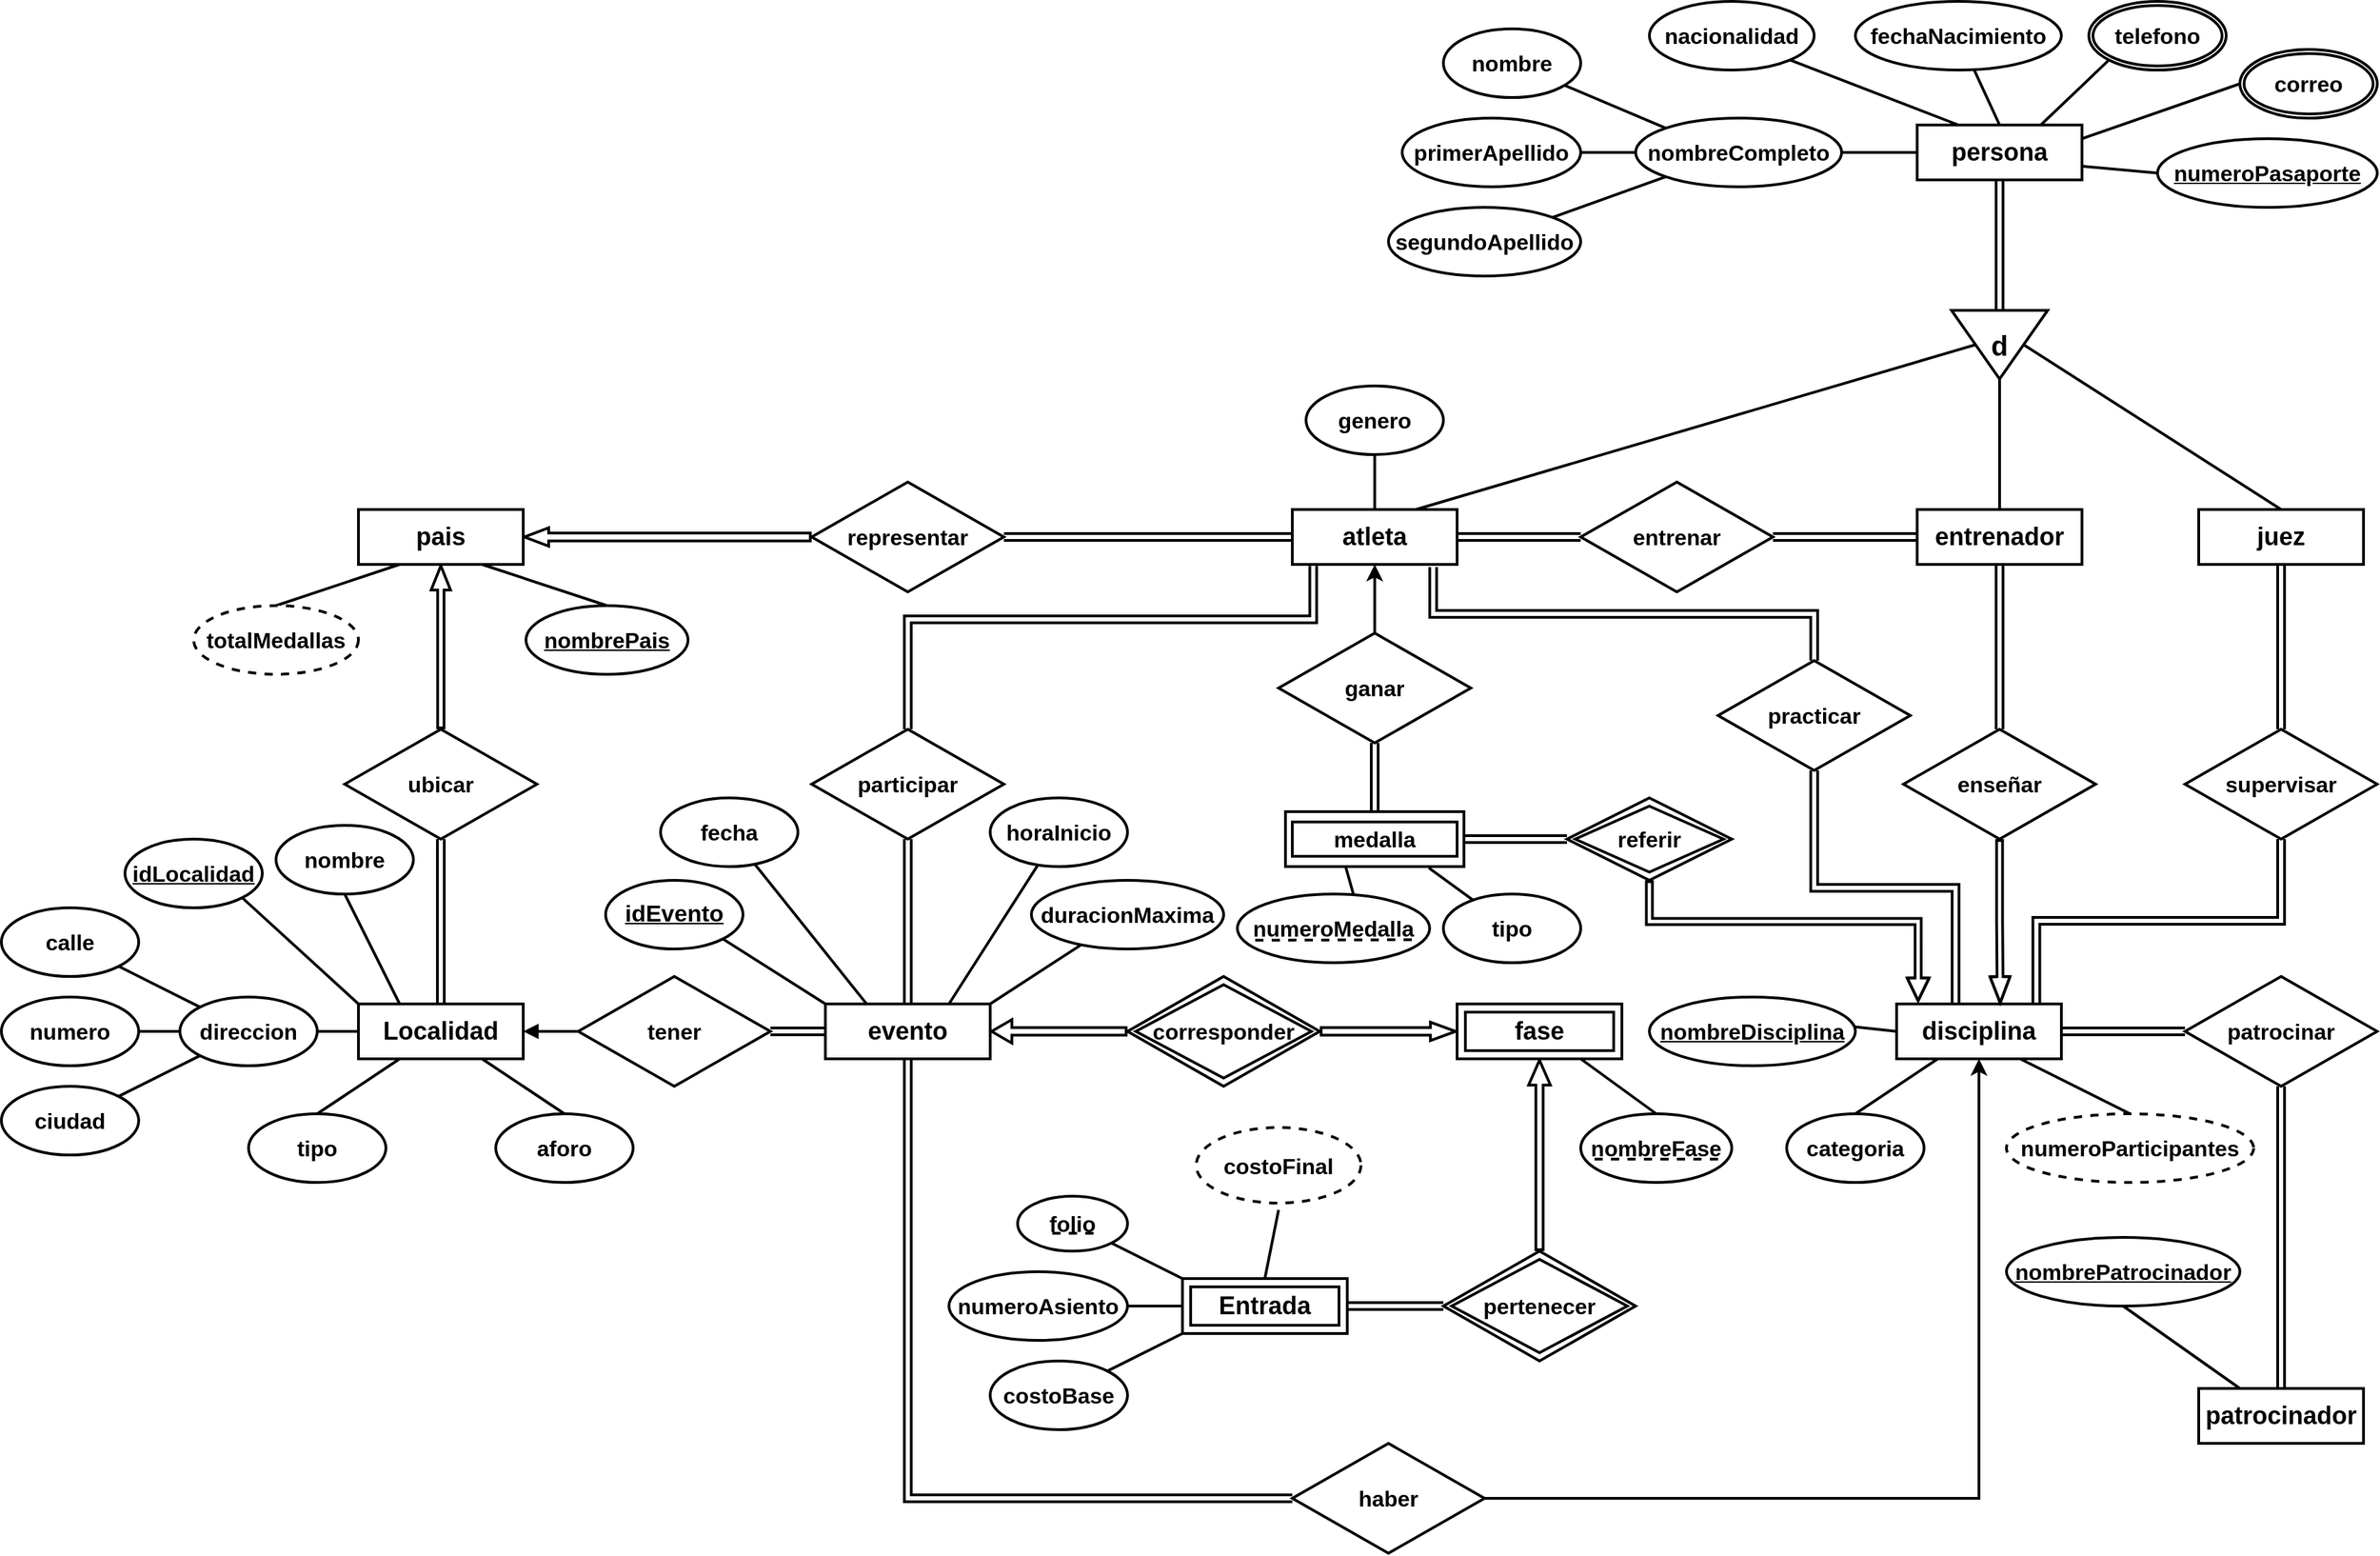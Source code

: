 <mxfile version="24.9.2">
  <diagram name="Page-1" id="LiezAGvVRgzi3G7GpPHH">
    <mxGraphModel grid="1" page="1" gridSize="10" guides="1" tooltips="1" connect="1" arrows="1" fold="1" pageScale="1" pageWidth="1920" pageHeight="1200" math="0" shadow="0">
      <root>
        <mxCell id="0" />
        <mxCell id="1" parent="0" />
        <mxCell id="Hb0H6WGofjAmPDc08txa-2" value="&lt;b&gt;patrocinador&lt;/b&gt;" style="whiteSpace=wrap;html=1;align=center;strokeWidth=2;fontSize=18;" vertex="1" parent="1">
          <mxGeometry x="1700" y="1040" width="120" height="40" as="geometry" />
        </mxCell>
        <mxCell id="XLZ75mZV-OmRJKidQhlg-319" style="edgeStyle=none;shape=connector;rounded=0;orthogonalLoop=1;jettySize=auto;html=1;exitX=0.75;exitY=1;exitDx=0;exitDy=0;entryX=0.5;entryY=0;entryDx=0;entryDy=0;strokeColor=default;strokeWidth=2;align=center;verticalAlign=middle;fontFamily=Helvetica;fontSize=11;fontColor=default;labelBackgroundColor=default;endArrow=none;endFill=0;" edge="1" parent="1" source="Hb0H6WGofjAmPDc08txa-3" target="Hb0H6WGofjAmPDc08txa-35">
          <mxGeometry relative="1" as="geometry" />
        </mxCell>
        <mxCell id="XLZ75mZV-OmRJKidQhlg-320" style="edgeStyle=none;shape=connector;rounded=0;orthogonalLoop=1;jettySize=auto;html=1;exitX=0.25;exitY=1;exitDx=0;exitDy=0;entryX=0.5;entryY=0;entryDx=0;entryDy=0;strokeColor=default;strokeWidth=2;align=center;verticalAlign=middle;fontFamily=Helvetica;fontSize=11;fontColor=default;labelBackgroundColor=default;endArrow=none;endFill=0;" edge="1" parent="1" source="Hb0H6WGofjAmPDc08txa-3" target="Hb0H6WGofjAmPDc08txa-34">
          <mxGeometry relative="1" as="geometry" />
        </mxCell>
        <mxCell id="XLZ75mZV-OmRJKidQhlg-321" style="edgeStyle=none;shape=connector;rounded=0;orthogonalLoop=1;jettySize=auto;html=1;exitX=0;exitY=0.5;exitDx=0;exitDy=0;entryX=1;entryY=0.5;entryDx=0;entryDy=0;strokeColor=default;strokeWidth=2;align=center;verticalAlign=middle;fontFamily=Helvetica;fontSize=11;fontColor=default;labelBackgroundColor=default;endArrow=none;endFill=0;" edge="1" parent="1" source="Hb0H6WGofjAmPDc08txa-3" target="Hb0H6WGofjAmPDc08txa-28">
          <mxGeometry relative="1" as="geometry" />
        </mxCell>
        <mxCell id="XLZ75mZV-OmRJKidQhlg-326" style="edgeStyle=none;shape=connector;rounded=0;orthogonalLoop=1;jettySize=auto;html=1;exitX=0.25;exitY=0;exitDx=0;exitDy=0;entryX=0.5;entryY=1;entryDx=0;entryDy=0;strokeColor=default;strokeWidth=2;align=center;verticalAlign=middle;fontFamily=Helvetica;fontSize=11;fontColor=default;labelBackgroundColor=default;endArrow=none;endFill=0;" edge="1" parent="1" source="Hb0H6WGofjAmPDc08txa-3" target="Hb0H6WGofjAmPDc08txa-26">
          <mxGeometry relative="1" as="geometry" />
        </mxCell>
        <mxCell id="Hb0H6WGofjAmPDc08txa-3" value="&lt;b&gt;Localidad&lt;/b&gt;" style="whiteSpace=wrap;html=1;align=center;strokeWidth=2;fontSize=18;" vertex="1" parent="1">
          <mxGeometry x="360" y="760" width="120" height="40" as="geometry" />
        </mxCell>
        <mxCell id="bsaB0ONzZgbv7g-aSTrf-31" style="edgeStyle=orthogonalEdgeStyle;shape=link;rounded=0;orthogonalLoop=1;jettySize=auto;html=1;exitX=0.5;exitY=1;exitDx=0;exitDy=0;entryX=0;entryY=0.5;entryDx=0;entryDy=0;strokeColor=default;strokeWidth=2;align=center;verticalAlign=middle;fontFamily=Helvetica;fontSize=11;fontColor=default;labelBackgroundColor=default;endArrow=none;endFill=0;" edge="1" parent="1" source="Hb0H6WGofjAmPDc08txa-6">
          <mxGeometry relative="1" as="geometry" />
        </mxCell>
        <mxCell id="glS4jCtYs4PfP6nNbwmN-5" style="edgeStyle=none;shape=flexArrow;rounded=0;orthogonalLoop=1;jettySize=auto;html=1;entryX=0;entryY=0.5;entryDx=0;entryDy=0;strokeColor=default;strokeWidth=2;align=center;verticalAlign=middle;fontFamily=Helvetica;fontSize=11;fontColor=default;labelBackgroundColor=default;startArrow=block;startFill=1;startSize=4.262;endArrow=none;endFill=0;width=4.615;startWidth=9.527;" edge="1" parent="1" source="Hb0H6WGofjAmPDc08txa-6">
          <mxGeometry relative="1" as="geometry">
            <mxPoint x="920" y="780" as="targetPoint" />
          </mxGeometry>
        </mxCell>
        <mxCell id="Hb0H6WGofjAmPDc08txa-6" value="&lt;b&gt;evento&lt;/b&gt;" style="whiteSpace=wrap;html=1;align=center;strokeWidth=2;fontSize=18;gradientColor=none;strokeColor=default;verticalAlign=middle;fontFamily=Helvetica;fontColor=default;fontStyle=1;fillColor=default;" vertex="1" parent="1">
          <mxGeometry x="700" y="760" width="120" height="40" as="geometry" />
        </mxCell>
        <mxCell id="bsaB0ONzZgbv7g-aSTrf-29" style="edgeStyle=none;shape=connector;rounded=0;orthogonalLoop=1;jettySize=auto;html=1;exitX=0;exitY=1;exitDx=0;exitDy=0;entryX=1;entryY=0;entryDx=0;entryDy=0;strokeColor=default;strokeWidth=2;align=center;verticalAlign=middle;fontFamily=Helvetica;fontSize=11;fontColor=default;labelBackgroundColor=default;endArrow=none;endFill=0;" edge="1" parent="1" source="Hb0H6WGofjAmPDc08txa-7" target="Hb0H6WGofjAmPDc08txa-50">
          <mxGeometry relative="1" as="geometry" />
        </mxCell>
        <mxCell id="bsaB0ONzZgbv7g-aSTrf-30" style="edgeStyle=none;shape=connector;rounded=0;orthogonalLoop=1;jettySize=auto;html=1;exitX=0;exitY=0;exitDx=0;exitDy=0;entryX=1;entryY=1;entryDx=0;entryDy=0;strokeColor=default;strokeWidth=2;align=center;verticalAlign=middle;fontFamily=Helvetica;fontSize=11;fontColor=default;labelBackgroundColor=default;endArrow=none;endFill=0;" edge="1" parent="1" source="Hb0H6WGofjAmPDc08txa-7" target="Hb0H6WGofjAmPDc08txa-49">
          <mxGeometry relative="1" as="geometry" />
        </mxCell>
        <mxCell id="Hb0H6WGofjAmPDc08txa-7" value="Entrada" style="shape=ext;margin=3;double=1;whiteSpace=wrap;html=1;align=center;fontSize=18;fontStyle=1;strokeWidth=2;" vertex="1" parent="1">
          <mxGeometry x="960" y="960" width="120" height="40" as="geometry" />
        </mxCell>
        <mxCell id="Hb0H6WGofjAmPDc08txa-26" value="&lt;div&gt;nombre&lt;/div&gt;" style="ellipse;whiteSpace=wrap;html=1;align=center;fontSize=16;fontStyle=1;strokeWidth=2;" vertex="1" parent="1">
          <mxGeometry x="300" y="630" width="100" height="50" as="geometry" />
        </mxCell>
        <mxCell id="XLZ75mZV-OmRJKidQhlg-324" style="edgeStyle=none;shape=connector;rounded=0;orthogonalLoop=1;jettySize=auto;html=1;exitX=0;exitY=1;exitDx=0;exitDy=0;entryX=1;entryY=0;entryDx=0;entryDy=0;strokeColor=default;strokeWidth=2;align=center;verticalAlign=middle;fontFamily=Helvetica;fontSize=11;fontColor=default;labelBackgroundColor=default;endArrow=none;endFill=0;" edge="1" parent="1" source="Hb0H6WGofjAmPDc08txa-28" target="Hb0H6WGofjAmPDc08txa-29">
          <mxGeometry relative="1" as="geometry" />
        </mxCell>
        <mxCell id="XLZ75mZV-OmRJKidQhlg-325" style="edgeStyle=none;shape=connector;rounded=0;orthogonalLoop=1;jettySize=auto;html=1;exitX=0;exitY=0;exitDx=0;exitDy=0;strokeColor=default;strokeWidth=2;align=center;verticalAlign=middle;fontFamily=Helvetica;fontSize=11;fontColor=default;labelBackgroundColor=default;endArrow=none;endFill=0;" edge="1" parent="1" source="Hb0H6WGofjAmPDc08txa-28" target="Hb0H6WGofjAmPDc08txa-31">
          <mxGeometry relative="1" as="geometry" />
        </mxCell>
        <mxCell id="Hb0H6WGofjAmPDc08txa-28" value="direccion" style="ellipse;whiteSpace=wrap;html=1;align=center;fontStyle=1;strokeWidth=2;fontSize=16;" vertex="1" parent="1">
          <mxGeometry x="230" y="755" width="100" height="50" as="geometry" />
        </mxCell>
        <mxCell id="Hb0H6WGofjAmPDc08txa-29" value="ciudad" style="ellipse;whiteSpace=wrap;html=1;align=center;fontSize=16;fontStyle=1;strokeWidth=2;" vertex="1" parent="1">
          <mxGeometry x="100" y="820" width="100" height="50" as="geometry" />
        </mxCell>
        <mxCell id="XLZ75mZV-OmRJKidQhlg-322" style="edgeStyle=none;shape=connector;rounded=0;orthogonalLoop=1;jettySize=auto;html=1;strokeColor=default;strokeWidth=2;align=center;verticalAlign=middle;fontFamily=Helvetica;fontSize=11;fontColor=default;labelBackgroundColor=default;endArrow=none;endFill=0;" edge="1" parent="1" source="Hb0H6WGofjAmPDc08txa-30" target="Hb0H6WGofjAmPDc08txa-28">
          <mxGeometry relative="1" as="geometry" />
        </mxCell>
        <mxCell id="Hb0H6WGofjAmPDc08txa-30" value="numero" style="ellipse;whiteSpace=wrap;html=1;align=center;fontSize=16;fontStyle=1;strokeWidth=2;" vertex="1" parent="1">
          <mxGeometry x="100" y="755" width="100" height="50" as="geometry" />
        </mxCell>
        <mxCell id="Hb0H6WGofjAmPDc08txa-31" value="calle" style="ellipse;whiteSpace=wrap;html=1;align=center;fontSize=16;fontStyle=1;strokeWidth=2;" vertex="1" parent="1">
          <mxGeometry x="100" y="690" width="100" height="50" as="geometry" />
        </mxCell>
        <mxCell id="Hb0H6WGofjAmPDc08txa-33" value="nombrePatrocinador" style="ellipse;whiteSpace=wrap;html=1;align=center;fontStyle=5;strokeWidth=2;fontSize=16;" vertex="1" parent="1">
          <mxGeometry x="1560" y="930" width="170" height="50" as="geometry" />
        </mxCell>
        <mxCell id="Hb0H6WGofjAmPDc08txa-34" value="tipo" style="ellipse;whiteSpace=wrap;html=1;align=center;fontSize=16;fontStyle=1;strokeWidth=2;" vertex="1" parent="1">
          <mxGeometry x="280" y="840" width="100" height="50" as="geometry" />
        </mxCell>
        <mxCell id="Hb0H6WGofjAmPDc08txa-35" value="aforo" style="ellipse;whiteSpace=wrap;html=1;align=center;fontSize=16;fontStyle=1;strokeWidth=2;" vertex="1" parent="1">
          <mxGeometry x="460" y="840" width="100" height="50" as="geometry" />
        </mxCell>
        <mxCell id="Hb0H6WGofjAmPDc08txa-36" value="&lt;div&gt;nombreFase&lt;/div&gt;" style="ellipse;whiteSpace=wrap;html=1;align=center;fontSize=16;fontStyle=1;strokeWidth=2;" vertex="1" parent="1">
          <mxGeometry x="1250" y="840" width="110" height="50" as="geometry" />
        </mxCell>
        <mxCell id="XLZ75mZV-OmRJKidQhlg-231" style="edgeStyle=none;shape=connector;rounded=0;orthogonalLoop=1;jettySize=auto;html=1;exitX=1;exitY=1;exitDx=0;exitDy=0;entryX=0;entryY=0;entryDx=0;entryDy=0;strokeColor=default;strokeWidth=2;align=center;verticalAlign=middle;fontFamily=Helvetica;fontSize=11;fontColor=default;labelBackgroundColor=default;endArrow=none;endFill=0;" edge="1" parent="1" source="Hb0H6WGofjAmPDc08txa-45" target="Hb0H6WGofjAmPDc08txa-6">
          <mxGeometry relative="1" as="geometry" />
        </mxCell>
        <mxCell id="Hb0H6WGofjAmPDc08txa-45" value="idEvento" style="ellipse;whiteSpace=wrap;html=1;align=center;fontStyle=5;strokeWidth=2;fontSize=17;" vertex="1" parent="1">
          <mxGeometry x="540" y="670.0" width="100" height="50" as="geometry" />
        </mxCell>
        <mxCell id="XLZ75mZV-OmRJKidQhlg-232" style="edgeStyle=none;shape=connector;rounded=0;orthogonalLoop=1;jettySize=auto;html=1;entryX=0.25;entryY=0;entryDx=0;entryDy=0;strokeColor=default;strokeWidth=2;align=center;verticalAlign=middle;fontFamily=Helvetica;fontSize=11;fontColor=default;labelBackgroundColor=default;endArrow=none;endFill=0;" edge="1" parent="1" source="Hb0H6WGofjAmPDc08txa-46" target="Hb0H6WGofjAmPDc08txa-6">
          <mxGeometry relative="1" as="geometry" />
        </mxCell>
        <mxCell id="Hb0H6WGofjAmPDc08txa-46" value="fecha" style="ellipse;whiteSpace=wrap;html=1;align=center;fontSize=16;fontStyle=1;strokeWidth=2;" vertex="1" parent="1">
          <mxGeometry x="580" y="610" width="100" height="50" as="geometry" />
        </mxCell>
        <mxCell id="XLZ75mZV-OmRJKidQhlg-259" style="edgeStyle=none;shape=connector;rounded=0;orthogonalLoop=1;jettySize=auto;html=1;entryX=0.75;entryY=0;entryDx=0;entryDy=0;strokeColor=default;strokeWidth=2;align=center;verticalAlign=middle;fontFamily=Helvetica;fontSize=11;fontColor=default;labelBackgroundColor=default;endArrow=none;endFill=0;" edge="1" parent="1" source="Hb0H6WGofjAmPDc08txa-47" target="Hb0H6WGofjAmPDc08txa-6">
          <mxGeometry relative="1" as="geometry" />
        </mxCell>
        <mxCell id="Hb0H6WGofjAmPDc08txa-47" value="&lt;div&gt;hora&lt;span style=&quot;background-color: initial;&quot;&gt;Inicio&lt;/span&gt;&lt;/div&gt;" style="ellipse;whiteSpace=wrap;html=1;align=center;fontSize=16;fontStyle=1;strokeWidth=2;" vertex="1" parent="1">
          <mxGeometry x="820" y="610" width="100" height="50" as="geometry" />
        </mxCell>
        <mxCell id="XLZ75mZV-OmRJKidQhlg-260" style="edgeStyle=none;shape=connector;rounded=0;orthogonalLoop=1;jettySize=auto;html=1;entryX=1;entryY=0;entryDx=0;entryDy=0;strokeColor=default;strokeWidth=2;align=center;verticalAlign=middle;fontFamily=Helvetica;fontSize=11;fontColor=default;labelBackgroundColor=default;endArrow=none;endFill=0;" edge="1" parent="1" source="Hb0H6WGofjAmPDc08txa-48" target="Hb0H6WGofjAmPDc08txa-6">
          <mxGeometry relative="1" as="geometry" />
        </mxCell>
        <mxCell id="Hb0H6WGofjAmPDc08txa-48" value="&lt;div&gt;duracionMa&lt;span style=&quot;background-color: initial;&quot;&gt;xima&lt;/span&gt;&lt;/div&gt;" style="ellipse;whiteSpace=wrap;html=1;align=center;fontSize=16;fontStyle=1;strokeWidth=2;" vertex="1" parent="1">
          <mxGeometry x="850" y="670" width="140" height="50" as="geometry" />
        </mxCell>
        <mxCell id="Hb0H6WGofjAmPDc08txa-49" value="folio" style="ellipse;whiteSpace=wrap;html=1;align=center;fontStyle=1;strokeWidth=2;fontSize=16;" vertex="1" parent="1">
          <mxGeometry x="840" y="900" width="80" height="40" as="geometry" />
        </mxCell>
        <mxCell id="Hb0H6WGofjAmPDc08txa-50" value="costoBase" style="ellipse;whiteSpace=wrap;html=1;align=center;fontStyle=1;fontSize=16;strokeWidth=2;" vertex="1" parent="1">
          <mxGeometry x="820" y="1020" width="100" height="50" as="geometry" />
        </mxCell>
        <mxCell id="XLZ75mZV-OmRJKidQhlg-55" style="shape=link;rounded=0;orthogonalLoop=1;jettySize=auto;html=1;entryX=0.358;entryY=0.022;entryDx=0;entryDy=0;strokeColor=default;strokeWidth=2;align=center;verticalAlign=middle;fontFamily=Helvetica;fontSize=11;fontColor=default;labelBackgroundColor=default;endArrow=none;endFill=0;edgeStyle=elbowEdgeStyle;elbow=vertical;entryPerimeter=0;" edge="1" parent="1" source="XLZ75mZV-OmRJKidQhlg-21" target="Hb0H6WGofjAmPDc08txa-1">
          <mxGeometry relative="1" as="geometry" />
        </mxCell>
        <mxCell id="XLZ75mZV-OmRJKidQhlg-21" value="&lt;b&gt;practicar&lt;/b&gt;" style="shape=rhombus;perimeter=rhombusPerimeter;whiteSpace=wrap;html=1;align=center;fontFamily=Helvetica;fontSize=16;labelBackgroundColor=default;strokeWidth=2;" vertex="1" parent="1">
          <mxGeometry x="1350" y="510" width="140" height="80" as="geometry" />
        </mxCell>
        <mxCell id="XLZ75mZV-OmRJKidQhlg-222" style="edgeStyle=none;shape=connector;rounded=0;orthogonalLoop=1;jettySize=auto;html=1;entryX=0.5;entryY=0;entryDx=0;entryDy=0;strokeColor=default;strokeWidth=2;align=center;verticalAlign=middle;fontFamily=Helvetica;fontSize=11;fontColor=default;labelBackgroundColor=default;endArrow=none;endFill=0;" edge="1" parent="1" source="XLZ75mZV-OmRJKidQhlg-2" target="XLZ75mZV-OmRJKidQhlg-6">
          <mxGeometry relative="1" as="geometry" />
        </mxCell>
        <mxCell id="XLZ75mZV-OmRJKidQhlg-2" value="d" style="triangle;whiteSpace=wrap;html=1;rotation=90;strokeWidth=2;fontSize=20;fontStyle=1;verticalAlign=middle;horizontal=0;labelPosition=center;verticalLabelPosition=middle;align=center;labelBackgroundColor=none;" vertex="1" parent="1">
          <mxGeometry x="1530" y="245" width="50" height="70" as="geometry" />
        </mxCell>
        <mxCell id="XLZ75mZV-OmRJKidQhlg-255" style="edgeStyle=none;shape=link;rounded=0;orthogonalLoop=1;jettySize=auto;html=1;entryX=0;entryY=0.5;entryDx=0;entryDy=0;strokeColor=default;strokeWidth=2;align=center;verticalAlign=middle;fontFamily=Helvetica;fontSize=11;fontColor=default;labelBackgroundColor=default;endArrow=none;endFill=0;" edge="1" parent="1" source="XLZ75mZV-OmRJKidQhlg-4" target="XLZ75mZV-OmRJKidQhlg-97">
          <mxGeometry relative="1" as="geometry" />
        </mxCell>
        <mxCell id="XLZ75mZV-OmRJKidQhlg-261" style="edgeStyle=elbowEdgeStyle;shape=link;rounded=0;orthogonalLoop=1;jettySize=auto;html=1;exitX=0.855;exitY=1.046;exitDx=0;exitDy=0;entryX=0.5;entryY=0;entryDx=0;entryDy=0;strokeColor=default;strokeWidth=2;align=center;verticalAlign=middle;fontFamily=Helvetica;fontSize=11;fontColor=default;labelBackgroundColor=default;endArrow=none;endFill=0;elbow=vertical;exitPerimeter=0;" edge="1" parent="1" source="XLZ75mZV-OmRJKidQhlg-4" target="XLZ75mZV-OmRJKidQhlg-21">
          <mxGeometry relative="1" as="geometry" />
        </mxCell>
        <mxCell id="XLZ75mZV-OmRJKidQhlg-307" style="edgeStyle=none;shape=connector;rounded=0;orthogonalLoop=1;jettySize=auto;html=1;exitX=0.5;exitY=0;exitDx=0;exitDy=0;entryX=0.5;entryY=1;entryDx=0;entryDy=0;strokeColor=default;strokeWidth=2;align=center;verticalAlign=middle;fontFamily=Helvetica;fontSize=11;fontColor=default;labelBackgroundColor=default;endArrow=none;endFill=0;" edge="1" parent="1" source="XLZ75mZV-OmRJKidQhlg-4" target="XLZ75mZV-OmRJKidQhlg-10">
          <mxGeometry relative="1" as="geometry" />
        </mxCell>
        <mxCell id="XLZ75mZV-OmRJKidQhlg-308" style="shape=connector;rounded=0;orthogonalLoop=1;jettySize=auto;html=1;exitX=0.75;exitY=0;exitDx=0;exitDy=0;entryX=0.5;entryY=1;entryDx=0;entryDy=0;strokeColor=default;strokeWidth=2;align=center;verticalAlign=middle;fontFamily=Helvetica;fontSize=11;fontColor=default;labelBackgroundColor=default;endArrow=none;endFill=0;" edge="1" parent="1" source="XLZ75mZV-OmRJKidQhlg-4" target="XLZ75mZV-OmRJKidQhlg-2">
          <mxGeometry relative="1" as="geometry" />
        </mxCell>
        <mxCell id="XLZ75mZV-OmRJKidQhlg-4" value="&lt;b&gt;atleta&lt;/b&gt;" style="whiteSpace=wrap;html=1;align=center;strokeWidth=2;fontSize=18;" vertex="1" parent="1">
          <mxGeometry x="1040" y="400" width="120" height="40" as="geometry" />
        </mxCell>
        <mxCell id="XLZ75mZV-OmRJKidQhlg-89" style="shape=link;rounded=0;orthogonalLoop=1;jettySize=auto;html=1;entryX=0.5;entryY=0;entryDx=0;entryDy=0;strokeColor=default;strokeWidth=2;align=center;verticalAlign=middle;fontFamily=Helvetica;fontSize=11;fontColor=default;labelBackgroundColor=default;endArrow=none;endFill=0;" edge="1" parent="1" source="XLZ75mZV-OmRJKidQhlg-5" target="XLZ75mZV-OmRJKidQhlg-88">
          <mxGeometry relative="1" as="geometry" />
        </mxCell>
        <mxCell id="XLZ75mZV-OmRJKidQhlg-309" style="edgeStyle=none;shape=connector;rounded=0;orthogonalLoop=1;jettySize=auto;html=1;exitX=0.5;exitY=0;exitDx=0;exitDy=0;entryX=0.5;entryY=0;entryDx=0;entryDy=0;strokeColor=default;strokeWidth=2;align=center;verticalAlign=middle;fontFamily=Helvetica;fontSize=11;fontColor=default;labelBackgroundColor=default;endArrow=none;endFill=0;" edge="1" parent="1" source="XLZ75mZV-OmRJKidQhlg-5" target="XLZ75mZV-OmRJKidQhlg-2">
          <mxGeometry relative="1" as="geometry" />
        </mxCell>
        <mxCell id="XLZ75mZV-OmRJKidQhlg-5" value="&lt;b&gt;juez&lt;/b&gt;" style="whiteSpace=wrap;html=1;align=center;strokeWidth=2;fontSize=18;" vertex="1" parent="1">
          <mxGeometry x="1700" y="400" width="120" height="40" as="geometry" />
        </mxCell>
        <mxCell id="XLZ75mZV-OmRJKidQhlg-93" style="shape=link;rounded=0;orthogonalLoop=1;jettySize=auto;html=1;exitX=0.5;exitY=1;exitDx=0;exitDy=0;entryX=0.5;entryY=0;entryDx=0;entryDy=0;strokeColor=default;strokeWidth=2;align=center;verticalAlign=middle;fontFamily=Helvetica;fontSize=11;fontColor=default;labelBackgroundColor=default;endArrow=none;endFill=0;" edge="1" parent="1" source="XLZ75mZV-OmRJKidQhlg-6" target="XLZ75mZV-OmRJKidQhlg-91">
          <mxGeometry relative="1" as="geometry" />
        </mxCell>
        <mxCell id="XLZ75mZV-OmRJKidQhlg-6" value="&lt;b&gt;entrenador&lt;/b&gt;" style="whiteSpace=wrap;html=1;align=center;strokeWidth=2;fontSize=18;" vertex="1" parent="1">
          <mxGeometry x="1495" y="400" width="120" height="40" as="geometry" />
        </mxCell>
        <mxCell id="XLZ75mZV-OmRJKidQhlg-10" value="genero" style="ellipse;whiteSpace=wrap;html=1;align=center;fontSize=16;fontStyle=1;strokeWidth=2;" vertex="1" parent="1">
          <mxGeometry x="1050" y="310" width="100" height="50" as="geometry" />
        </mxCell>
        <mxCell id="bsaB0ONzZgbv7g-aSTrf-7" style="edgeStyle=orthogonalEdgeStyle;rounded=0;orthogonalLoop=1;jettySize=auto;html=1;entryX=1;entryY=0.5;entryDx=0;entryDy=0;shape=flexArrow;strokeWidth=2;width=4.681;endSize=5.166;endWidth=5.668;" edge="1" parent="1" source="XLZ75mZV-OmRJKidQhlg-44" target="Hb0H6WGofjAmPDc08txa-5">
          <mxGeometry relative="1" as="geometry">
            <mxPoint x="490.0" y="420.0" as="targetPoint" />
          </mxGeometry>
        </mxCell>
        <mxCell id="bsaB0ONzZgbv7g-aSTrf-10" style="edgeStyle=orthogonalEdgeStyle;rounded=0;orthogonalLoop=1;jettySize=auto;html=1;entryX=0;entryY=0.5;entryDx=0;entryDy=0;shape=link;strokeWidth=2;" edge="1" parent="1" source="XLZ75mZV-OmRJKidQhlg-44" target="XLZ75mZV-OmRJKidQhlg-4">
          <mxGeometry relative="1" as="geometry">
            <mxPoint x="1030" y="420" as="targetPoint" />
          </mxGeometry>
        </mxCell>
        <mxCell id="XLZ75mZV-OmRJKidQhlg-44" value="representar" style="shape=rhombus;perimeter=rhombusPerimeter;whiteSpace=wrap;html=1;align=center;fontFamily=Helvetica;fontSize=16;labelBackgroundColor=default;strokeWidth=2;fontStyle=1;" vertex="1" parent="1">
          <mxGeometry x="690" y="380" width="140" height="80" as="geometry" />
        </mxCell>
        <mxCell id="XLZ75mZV-OmRJKidQhlg-317" style="edgeStyle=none;shape=connector;rounded=0;orthogonalLoop=1;jettySize=auto;html=1;exitX=1;exitY=0.25;exitDx=0;exitDy=0;entryX=0;entryY=0.5;entryDx=0;entryDy=0;strokeColor=default;strokeWidth=2;align=center;verticalAlign=middle;fontFamily=Helvetica;fontSize=11;fontColor=default;labelBackgroundColor=default;endArrow=none;endFill=0;" edge="1" parent="1" source="Xgz-6MezOFdyf_Pj4uTc-2" target="Hb0H6WGofjAmPDc08txa-20">
          <mxGeometry relative="1" as="geometry" />
        </mxCell>
        <mxCell id="XLZ75mZV-OmRJKidQhlg-318" style="edgeStyle=none;shape=connector;rounded=0;orthogonalLoop=1;jettySize=auto;html=1;exitX=1;exitY=0.75;exitDx=0;exitDy=0;entryX=0;entryY=0.5;entryDx=0;entryDy=0;strokeColor=default;strokeWidth=2;align=center;verticalAlign=middle;fontFamily=Helvetica;fontSize=11;fontColor=default;labelBackgroundColor=default;endArrow=none;endFill=0;" edge="1" parent="1" source="Xgz-6MezOFdyf_Pj4uTc-2" target="PYGc47ojC0L4GHuPLks1-1">
          <mxGeometry relative="1" as="geometry" />
        </mxCell>
        <mxCell id="dl1tkuRS0JET9WbTKx72-1" style="edgeStyle=orthogonalEdgeStyle;rounded=0;orthogonalLoop=1;jettySize=auto;html=1;exitX=0.5;exitY=1;exitDx=0;exitDy=0;entryX=0;entryY=0.5;entryDx=0;entryDy=0;shape=link;strokeWidth=2;" edge="1" parent="1" source="Xgz-6MezOFdyf_Pj4uTc-2" target="XLZ75mZV-OmRJKidQhlg-2">
          <mxGeometry relative="1" as="geometry" />
        </mxCell>
        <mxCell id="Xgz-6MezOFdyf_Pj4uTc-2" value="&lt;b&gt;persona&lt;/b&gt;" style="whiteSpace=wrap;html=1;align=center;strokeWidth=2;fontSize=18;" vertex="1" parent="1">
          <mxGeometry x="1495" y="120" width="120" height="40" as="geometry" />
        </mxCell>
        <mxCell id="XLZ75mZV-OmRJKidQhlg-283" style="edgeStyle=none;shape=connector;rounded=0;orthogonalLoop=1;jettySize=auto;html=1;exitX=1;exitY=0.5;exitDx=0;exitDy=0;entryX=0;entryY=0.5;entryDx=0;entryDy=0;strokeColor=default;strokeWidth=2;align=center;verticalAlign=middle;fontFamily=Helvetica;fontSize=11;fontColor=default;labelBackgroundColor=default;endArrow=none;endFill=0;" edge="1" parent="1" source="Hb0H6WGofjAmPDc08txa-9" target="Xgz-6MezOFdyf_Pj4uTc-2">
          <mxGeometry relative="1" as="geometry" />
        </mxCell>
        <mxCell id="Hb0H6WGofjAmPDc08txa-9" value="&lt;div&gt;nombre&lt;span style=&quot;background-color: initial;&quot;&gt;Completo&lt;/span&gt;&lt;/div&gt;" style="ellipse;whiteSpace=wrap;html=1;align=center;fontSize=16;fontStyle=1;strokeWidth=2;" vertex="1" parent="1">
          <mxGeometry x="1290" y="115" width="150" height="50" as="geometry" />
        </mxCell>
        <mxCell id="wqS5xg80rbCjCoyvhpCd-5" style="edgeStyle=none;shape=connector;rounded=0;orthogonalLoop=1;jettySize=auto;html=1;entryX=0;entryY=0;entryDx=0;entryDy=0;strokeColor=default;strokeWidth=2;align=center;verticalAlign=middle;fontFamily=Helvetica;fontSize=11;fontColor=default;labelBackgroundColor=default;endArrow=none;endFill=0;" edge="1" parent="1" source="Hb0H6WGofjAmPDc08txa-13" target="Hb0H6WGofjAmPDc08txa-9">
          <mxGeometry relative="1" as="geometry" />
        </mxCell>
        <mxCell id="Hb0H6WGofjAmPDc08txa-13" value="&lt;div&gt;nombre&lt;/div&gt;" style="ellipse;whiteSpace=wrap;html=1;align=center;fontSize=16;fontStyle=1;strokeWidth=2;" vertex="1" parent="1">
          <mxGeometry x="1150" y="50" width="100" height="50" as="geometry" />
        </mxCell>
        <mxCell id="wqS5xg80rbCjCoyvhpCd-6" style="edgeStyle=none;shape=connector;rounded=0;orthogonalLoop=1;jettySize=auto;html=1;entryX=0;entryY=0.5;entryDx=0;entryDy=0;strokeColor=default;strokeWidth=2;align=center;verticalAlign=middle;fontFamily=Helvetica;fontSize=11;fontColor=default;labelBackgroundColor=default;endArrow=none;endFill=0;" edge="1" parent="1" source="Hb0H6WGofjAmPDc08txa-14" target="Hb0H6WGofjAmPDc08txa-9">
          <mxGeometry relative="1" as="geometry" />
        </mxCell>
        <mxCell id="Hb0H6WGofjAmPDc08txa-14" value="&lt;div&gt;primer&lt;span style=&quot;background-color: initial;&quot;&gt;Apellido&lt;/span&gt;&lt;/div&gt;" style="ellipse;whiteSpace=wrap;html=1;align=center;fontSize=16;fontStyle=1;strokeWidth=2;" vertex="1" parent="1">
          <mxGeometry x="1120" y="115" width="130" height="50" as="geometry" />
        </mxCell>
        <mxCell id="wqS5xg80rbCjCoyvhpCd-7" style="edgeStyle=none;shape=connector;rounded=0;orthogonalLoop=1;jettySize=auto;html=1;entryX=0;entryY=1;entryDx=0;entryDy=0;strokeColor=default;strokeWidth=2;align=center;verticalAlign=middle;fontFamily=Helvetica;fontSize=11;fontColor=default;labelBackgroundColor=default;endArrow=none;endFill=0;" edge="1" parent="1" source="Hb0H6WGofjAmPDc08txa-15" target="Hb0H6WGofjAmPDc08txa-9">
          <mxGeometry relative="1" as="geometry" />
        </mxCell>
        <mxCell id="Hb0H6WGofjAmPDc08txa-15" value="&lt;div&gt;segundo&lt;span style=&quot;background-color: initial;&quot;&gt;Apellido&lt;/span&gt;&lt;/div&gt;" style="ellipse;whiteSpace=wrap;html=1;align=center;fontSize=16;fontStyle=1;strokeWidth=2;" vertex="1" parent="1">
          <mxGeometry x="1110" y="180" width="140" height="50" as="geometry" />
        </mxCell>
        <mxCell id="XLZ75mZV-OmRJKidQhlg-237" style="edgeStyle=none;shape=connector;rounded=0;orthogonalLoop=1;jettySize=auto;html=1;exitX=1;exitY=1;exitDx=0;exitDy=0;entryX=0.25;entryY=0;entryDx=0;entryDy=0;strokeColor=default;strokeWidth=2;align=center;verticalAlign=middle;fontFamily=Helvetica;fontSize=11;fontColor=default;labelBackgroundColor=default;endArrow=none;endFill=0;" edge="1" parent="1" source="Hb0H6WGofjAmPDc08txa-16" target="Xgz-6MezOFdyf_Pj4uTc-2">
          <mxGeometry relative="1" as="geometry" />
        </mxCell>
        <mxCell id="Hb0H6WGofjAmPDc08txa-16" value="nacionalidad" style="ellipse;whiteSpace=wrap;html=1;align=center;fontSize=16;fontStyle=1;strokeWidth=2;" vertex="1" parent="1">
          <mxGeometry x="1300" y="30" width="120" height="50" as="geometry" />
        </mxCell>
        <mxCell id="XLZ75mZV-OmRJKidQhlg-238" style="edgeStyle=none;shape=connector;rounded=0;orthogonalLoop=1;jettySize=auto;html=1;entryX=0.5;entryY=0;entryDx=0;entryDy=0;strokeColor=default;strokeWidth=2;align=center;verticalAlign=middle;fontFamily=Helvetica;fontSize=11;fontColor=default;labelBackgroundColor=default;endArrow=none;endFill=0;" edge="1" parent="1" source="Hb0H6WGofjAmPDc08txa-17" target="Xgz-6MezOFdyf_Pj4uTc-2">
          <mxGeometry relative="1" as="geometry" />
        </mxCell>
        <mxCell id="Hb0H6WGofjAmPDc08txa-17" value="&lt;div&gt;fechaN&lt;span style=&quot;background-color: initial;&quot;&gt;acimiento&lt;/span&gt;&lt;/div&gt;" style="ellipse;whiteSpace=wrap;html=1;align=center;fontSize=16;fontStyle=1;strokeWidth=2;" vertex="1" parent="1">
          <mxGeometry x="1450" y="30" width="150" height="50" as="geometry" />
        </mxCell>
        <mxCell id="XLZ75mZV-OmRJKidQhlg-239" style="edgeStyle=none;shape=connector;rounded=0;orthogonalLoop=1;jettySize=auto;html=1;exitX=0;exitY=1;exitDx=0;exitDy=0;entryX=0.75;entryY=0;entryDx=0;entryDy=0;strokeColor=default;strokeWidth=2;align=center;verticalAlign=middle;fontFamily=Helvetica;fontSize=11;fontColor=default;labelBackgroundColor=default;endArrow=none;endFill=0;" edge="1" parent="1" source="Hb0H6WGofjAmPDc08txa-19" target="Xgz-6MezOFdyf_Pj4uTc-2">
          <mxGeometry relative="1" as="geometry" />
        </mxCell>
        <mxCell id="Hb0H6WGofjAmPDc08txa-19" value="telefono" style="ellipse;shape=doubleEllipse;margin=3;whiteSpace=wrap;html=1;align=center;strokeWidth=2;fontStyle=1;fontSize=16;" vertex="1" parent="1">
          <mxGeometry x="1620" y="30" width="100" height="50" as="geometry" />
        </mxCell>
        <mxCell id="Hb0H6WGofjAmPDc08txa-20" value="correo" style="ellipse;shape=doubleEllipse;margin=3;whiteSpace=wrap;html=1;align=center;strokeWidth=2;fontStyle=1;fontSize=16;" vertex="1" parent="1">
          <mxGeometry x="1730" y="65" width="100" height="50" as="geometry" />
        </mxCell>
        <mxCell id="XLZ75mZV-OmRJKidQhlg-50" style="edgeStyle=none;shape=connector;rounded=0;orthogonalLoop=1;jettySize=auto;html=1;exitX=0;exitY=0.5;exitDx=0;exitDy=0;entryX=0.985;entryY=0.429;entryDx=0;entryDy=0;strokeColor=default;strokeWidth=2;align=center;verticalAlign=middle;fontFamily=Helvetica;fontSize=11;fontColor=default;labelBackgroundColor=default;endArrow=none;endFill=0;entryPerimeter=0;" edge="1" parent="1" source="Hb0H6WGofjAmPDc08txa-1" target="Hb0H6WGofjAmPDc08txa-21">
          <mxGeometry relative="1" as="geometry" />
        </mxCell>
        <mxCell id="bsaB0ONzZgbv7g-aSTrf-35" style="edgeStyle=none;shape=connector;rounded=0;orthogonalLoop=1;jettySize=auto;html=1;exitX=0.25;exitY=1;exitDx=0;exitDy=0;entryX=0.5;entryY=0;entryDx=0;entryDy=0;strokeColor=default;strokeWidth=2;align=center;verticalAlign=middle;fontFamily=Helvetica;fontSize=11;fontColor=default;labelBackgroundColor=default;endArrow=none;endFill=0;" edge="1" parent="1" source="Hb0H6WGofjAmPDc08txa-1" target="Hb0H6WGofjAmPDc08txa-22">
          <mxGeometry relative="1" as="geometry" />
        </mxCell>
        <mxCell id="bsaB0ONzZgbv7g-aSTrf-36" style="edgeStyle=none;shape=connector;rounded=0;orthogonalLoop=1;jettySize=auto;html=1;exitX=0.75;exitY=1;exitDx=0;exitDy=0;entryX=0.5;entryY=0;entryDx=0;entryDy=0;strokeColor=default;strokeWidth=2;align=center;verticalAlign=middle;fontFamily=Helvetica;fontSize=11;fontColor=default;labelBackgroundColor=default;endArrow=none;endFill=0;" edge="1" parent="1" source="Hb0H6WGofjAmPDc08txa-1" target="Hb0H6WGofjAmPDc08txa-23">
          <mxGeometry relative="1" as="geometry" />
        </mxCell>
        <mxCell id="Hb0H6WGofjAmPDc08txa-1" value="&lt;b&gt;disciplina&lt;/b&gt;" style="whiteSpace=wrap;html=1;align=center;strokeWidth=2;fontSize=18;" vertex="1" parent="1">
          <mxGeometry x="1480" y="760" width="120" height="40" as="geometry" />
        </mxCell>
        <mxCell id="Hb0H6WGofjAmPDc08txa-21" value="nombreDisciplina" style="ellipse;whiteSpace=wrap;html=1;align=center;fontStyle=5;strokeWidth=2;fontSize=16;" vertex="1" parent="1">
          <mxGeometry x="1300" y="755" width="150" height="50" as="geometry" />
        </mxCell>
        <mxCell id="Hb0H6WGofjAmPDc08txa-22" value="categoria" style="ellipse;whiteSpace=wrap;html=1;align=center;fontSize=16;fontStyle=1;strokeWidth=2;" vertex="1" parent="1">
          <mxGeometry x="1400" y="840" width="100" height="50" as="geometry" />
        </mxCell>
        <mxCell id="Hb0H6WGofjAmPDc08txa-23" value="&lt;div&gt;numero&lt;span style=&quot;background-color: initial;&quot;&gt;Participantes&lt;/span&gt;&lt;/div&gt;" style="ellipse;whiteSpace=wrap;html=1;align=center;fontSize=16;fontStyle=1;strokeWidth=2;verticalAlign=middle;horizontal=1;dashed=1;" vertex="1" parent="1">
          <mxGeometry x="1560" y="840" width="180" height="50" as="geometry" />
        </mxCell>
        <mxCell id="XLZ75mZV-OmRJKidQhlg-194" style="edgeStyle=none;rounded=0;orthogonalLoop=1;jettySize=auto;html=1;entryX=0.5;entryY=0;entryDx=0;entryDy=0;strokeColor=default;strokeWidth=2;align=center;verticalAlign=middle;fontFamily=Helvetica;fontSize=11;fontColor=default;labelBackgroundColor=default;endArrow=none;endFill=0;shape=link;" edge="1" parent="1" source="XLZ75mZV-OmRJKidQhlg-56" target="Hb0H6WGofjAmPDc08txa-2">
          <mxGeometry relative="1" as="geometry" />
        </mxCell>
        <mxCell id="XLZ75mZV-OmRJKidQhlg-272" style="edgeStyle=none;shape=link;rounded=0;orthogonalLoop=1;jettySize=auto;html=1;strokeColor=default;strokeWidth=2;align=center;verticalAlign=middle;fontFamily=Helvetica;fontSize=11;fontColor=default;labelBackgroundColor=default;endArrow=none;endFill=0;" edge="1" parent="1" source="XLZ75mZV-OmRJKidQhlg-56" target="Hb0H6WGofjAmPDc08txa-1">
          <mxGeometry relative="1" as="geometry" />
        </mxCell>
        <mxCell id="XLZ75mZV-OmRJKidQhlg-56" value="&lt;b&gt;patrocinar&lt;/b&gt;" style="shape=rhombus;perimeter=rhombusPerimeter;whiteSpace=wrap;html=1;align=center;fontFamily=Helvetica;fontSize=16;labelBackgroundColor=default;strokeWidth=2;" vertex="1" parent="1">
          <mxGeometry x="1690" y="740" width="140" height="80" as="geometry" />
        </mxCell>
        <mxCell id="XLZ75mZV-OmRJKidQhlg-152" style="edgeStyle=none;rounded=0;orthogonalLoop=1;jettySize=auto;html=1;entryX=0.5;entryY=0;entryDx=0;entryDy=0;strokeColor=default;strokeWidth=2;align=center;verticalAlign=middle;fontFamily=Helvetica;fontSize=11;fontColor=default;labelBackgroundColor=default;endArrow=none;endFill=0;shape=link;" edge="1" parent="1" source="XLZ75mZV-OmRJKidQhlg-59" target="Hb0H6WGofjAmPDc08txa-3">
          <mxGeometry relative="1" as="geometry" />
        </mxCell>
        <mxCell id="XLZ75mZV-OmRJKidQhlg-59" value="ubicar" style="shape=rhombus;perimeter=rhombusPerimeter;whiteSpace=wrap;align=center;fontFamily=Helvetica;fontSize=16;labelBackgroundColor=default;strokeWidth=2;fontStyle=1;labelBorderColor=none;textShadow=0;html=1;verticalAlign=middle;" vertex="1" parent="1">
          <mxGeometry x="350" y="560" width="140" height="80" as="geometry" />
        </mxCell>
        <mxCell id="XLZ75mZV-OmRJKidQhlg-70" style="rounded=0;orthogonalLoop=1;jettySize=auto;html=1;strokeColor=default;strokeWidth=2;align=center;verticalAlign=middle;fontFamily=Helvetica;fontSize=11;fontColor=default;labelBackgroundColor=default;endArrow=none;endFill=0;shape=link;" edge="1" parent="1" source="XLZ75mZV-OmRJKidQhlg-63" target="Hb0H6WGofjAmPDc08txa-6">
          <mxGeometry relative="1" as="geometry" />
        </mxCell>
        <mxCell id="XLZ75mZV-OmRJKidQhlg-250" style="edgeStyle=none;shape=connector;rounded=0;orthogonalLoop=1;jettySize=auto;html=1;entryX=1;entryY=0.5;entryDx=0;entryDy=0;strokeColor=default;strokeWidth=2;align=center;verticalAlign=middle;fontFamily=Helvetica;fontSize=11;fontColor=default;labelBackgroundColor=default;endArrow=block;endFill=1;startArrow=none;startFill=0;" edge="1" parent="1" source="XLZ75mZV-OmRJKidQhlg-63" target="Hb0H6WGofjAmPDc08txa-3">
          <mxGeometry relative="1" as="geometry" />
        </mxCell>
        <mxCell id="XLZ75mZV-OmRJKidQhlg-63" value="tener" style="shape=rhombus;perimeter=rhombusPerimeter;whiteSpace=wrap;align=center;fontFamily=Helvetica;fontSize=16;labelBackgroundColor=default;strokeWidth=2;fontStyle=1;labelBorderColor=none;textShadow=0;html=1;verticalAlign=middle;" vertex="1" parent="1">
          <mxGeometry x="520" y="740" width="140" height="80" as="geometry" />
        </mxCell>
        <mxCell id="XLZ75mZV-OmRJKidQhlg-314" style="edgeStyle=elbowEdgeStyle;shape=link;rounded=0;orthogonalLoop=1;jettySize=auto;html=1;entryX=0.848;entryY=-0.016;entryDx=0;entryDy=0;strokeColor=default;strokeWidth=2;align=center;verticalAlign=middle;fontFamily=Helvetica;fontSize=11;fontColor=default;labelBackgroundColor=default;endArrow=none;endFill=0;elbow=vertical;entryPerimeter=0;" edge="1" parent="1" source="XLZ75mZV-OmRJKidQhlg-88" target="Hb0H6WGofjAmPDc08txa-1">
          <mxGeometry relative="1" as="geometry" />
        </mxCell>
        <mxCell id="XLZ75mZV-OmRJKidQhlg-88" value="&lt;b&gt;supervisar&lt;/b&gt;" style="shape=rhombus;perimeter=rhombusPerimeter;whiteSpace=wrap;html=1;align=center;fontFamily=Helvetica;fontSize=16;labelBackgroundColor=default;strokeWidth=2;" vertex="1" parent="1">
          <mxGeometry x="1690" y="560" width="140" height="80" as="geometry" />
        </mxCell>
        <mxCell id="glS4jCtYs4PfP6nNbwmN-6" style="edgeStyle=none;shape=flexArrow;rounded=0;orthogonalLoop=1;jettySize=auto;html=1;exitX=0;exitY=0.5;exitDx=0;exitDy=0;strokeColor=default;strokeWidth=2;align=center;verticalAlign=middle;fontFamily=Helvetica;fontSize=11;fontColor=default;labelBackgroundColor=default;startArrow=block;startFill=1;startSize=5.477;endArrow=none;endFill=0;width=4.615;startWidth=5.68;entryX=1;entryY=0.5;entryDx=0;entryDy=0;" edge="1" parent="1" source="bsaB0ONzZgbv7g-aSTrf-15">
          <mxGeometry relative="1" as="geometry">
            <mxPoint x="1060" y="780" as="targetPoint" />
          </mxGeometry>
        </mxCell>
        <mxCell id="XLZ75mZV-OmRJKidQhlg-256" style="edgeStyle=none;rounded=0;orthogonalLoop=1;jettySize=auto;html=1;strokeColor=default;strokeWidth=2;align=center;verticalAlign=middle;fontFamily=Helvetica;fontSize=11;fontColor=default;labelBackgroundColor=default;endArrow=none;endFill=0;shape=link;" edge="1" parent="1" source="XLZ75mZV-OmRJKidQhlg-97" target="XLZ75mZV-OmRJKidQhlg-6">
          <mxGeometry relative="1" as="geometry" />
        </mxCell>
        <mxCell id="XLZ75mZV-OmRJKidQhlg-97" value="&lt;b&gt;entrenar&lt;/b&gt;" style="shape=rhombus;perimeter=rhombusPerimeter;whiteSpace=wrap;html=1;align=center;fontFamily=Helvetica;fontSize=16;labelBackgroundColor=default;strokeWidth=2;" vertex="1" parent="1">
          <mxGeometry x="1250" y="380" width="140" height="80" as="geometry" />
        </mxCell>
        <mxCell id="XLZ75mZV-OmRJKidQhlg-258" style="edgeStyle=none;shape=link;rounded=0;orthogonalLoop=1;jettySize=auto;html=1;entryX=0.5;entryY=0;entryDx=0;entryDy=0;strokeColor=default;strokeWidth=2;align=center;verticalAlign=middle;fontFamily=Helvetica;fontSize=11;fontColor=default;labelBackgroundColor=default;endArrow=none;endFill=0;" edge="1" parent="1" source="XLZ75mZV-OmRJKidQhlg-103" target="Hb0H6WGofjAmPDc08txa-6">
          <mxGeometry relative="1" as="geometry" />
        </mxCell>
        <mxCell id="XLZ75mZV-OmRJKidQhlg-274" style="edgeStyle=elbowEdgeStyle;shape=link;rounded=0;orthogonalLoop=1;jettySize=auto;html=1;entryX=0.127;entryY=1.027;entryDx=0;entryDy=0;strokeColor=default;strokeWidth=2;align=center;verticalAlign=middle;fontFamily=Helvetica;fontSize=11;fontColor=default;labelBackgroundColor=default;endArrow=none;endFill=0;elbow=vertical;entryPerimeter=0;" edge="1" parent="1" source="XLZ75mZV-OmRJKidQhlg-103" target="XLZ75mZV-OmRJKidQhlg-4">
          <mxGeometry relative="1" as="geometry">
            <Array as="points">
              <mxPoint x="910" y="480" />
            </Array>
          </mxGeometry>
        </mxCell>
        <mxCell id="XLZ75mZV-OmRJKidQhlg-103" value="participar" style="shape=rhombus;perimeter=rhombusPerimeter;whiteSpace=wrap;html=1;align=center;fontFamily=Helvetica;fontSize=16;labelBackgroundColor=default;strokeWidth=2;fontStyle=1;" vertex="1" parent="1">
          <mxGeometry x="690" y="560" width="140" height="80" as="geometry" />
        </mxCell>
        <mxCell id="bsaB0ONzZgbv7g-aSTrf-27" style="edgeStyle=none;shape=connector;rounded=0;orthogonalLoop=1;jettySize=auto;html=1;strokeColor=default;strokeWidth=2;align=center;verticalAlign=middle;fontFamily=Helvetica;fontSize=11;fontColor=default;labelBackgroundColor=default;endArrow=none;endFill=0;" edge="1" parent="1" source="XLZ75mZV-OmRJKidQhlg-118" target="Hb0H6WGofjAmPDc08txa-7">
          <mxGeometry relative="1" as="geometry" />
        </mxCell>
        <mxCell id="XLZ75mZV-OmRJKidQhlg-118" value="&lt;div&gt;numero&lt;span style=&quot;background-color: initial;&quot;&gt;Asiento&lt;/span&gt;&lt;/div&gt;" style="ellipse;whiteSpace=wrap;html=1;align=center;fontSize=16;fontStyle=1;strokeWidth=2;" vertex="1" parent="1">
          <mxGeometry x="790" y="955" width="130" height="50" as="geometry" />
        </mxCell>
        <mxCell id="XLZ75mZV-OmRJKidQhlg-204" style="edgeStyle=none;shape=link;rounded=0;orthogonalLoop=1;jettySize=auto;html=1;entryX=1;entryY=0.5;entryDx=0;entryDy=0;strokeColor=default;strokeWidth=2;align=center;verticalAlign=middle;fontFamily=Helvetica;fontSize=11;fontColor=default;labelBackgroundColor=default;endArrow=none;endFill=0;" edge="1" parent="1" source="XLZ75mZV-OmRJKidQhlg-126" target="Hb0H6WGofjAmPDc08txa-7">
          <mxGeometry relative="1" as="geometry" />
        </mxCell>
        <mxCell id="XLZ75mZV-OmRJKidQhlg-126" value="&lt;span style=&quot;font-size: 16px; font-weight: 700; background-color: rgb(255, 255, 255);&quot;&gt;pertenecer&lt;/span&gt;" style="shape=rhombus;double=1;perimeter=rhombusPerimeter;whiteSpace=wrap;html=1;align=center;strokeWidth=2;" vertex="1" parent="1">
          <mxGeometry x="1150" y="940" width="140" height="80" as="geometry" />
        </mxCell>
        <mxCell id="XLZ75mZV-OmRJKidQhlg-137" style="edgeStyle=none;shape=connector;rounded=0;orthogonalLoop=1;jettySize=auto;html=1;exitX=1;exitY=0.5;exitDx=0;exitDy=0;strokeColor=default;strokeWidth=2;align=center;verticalAlign=middle;fontFamily=Helvetica;fontSize=11;fontColor=default;labelBackgroundColor=default;endArrow=none;endFill=0;" edge="1" parent="1">
          <mxGeometry relative="1" as="geometry">
            <mxPoint x="1620.0" y="1060" as="sourcePoint" />
            <mxPoint x="1620.0" y="1060" as="targetPoint" />
          </mxGeometry>
        </mxCell>
        <mxCell id="XLZ75mZV-OmRJKidQhlg-146" style="edgeStyle=none;shape=flexArrow;rounded=0;orthogonalLoop=1;jettySize=auto;html=1;entryX=0.5;entryY=0;entryDx=0;entryDy=0;strokeColor=default;strokeWidth=2;align=center;verticalAlign=middle;fontFamily=Helvetica;fontSize=11;fontColor=default;labelBackgroundColor=default;endArrow=none;endFill=0;startArrow=block;startFill=1;exitX=0.5;exitY=1;exitDx=0;exitDy=0;width=3.654;startSize=5.213;startWidth=7.46;" edge="1" parent="1" source="Hb0H6WGofjAmPDc08txa-5" target="XLZ75mZV-OmRJKidQhlg-59">
          <mxGeometry relative="1" as="geometry">
            <mxPoint x="420" y="448" as="sourcePoint" />
          </mxGeometry>
        </mxCell>
        <mxCell id="XLZ75mZV-OmRJKidQhlg-330" style="edgeStyle=none;shape=connector;rounded=0;orthogonalLoop=1;jettySize=auto;html=1;exitX=0.25;exitY=1;exitDx=0;exitDy=0;entryX=0.5;entryY=0;entryDx=0;entryDy=0;strokeColor=default;strokeWidth=2;align=center;verticalAlign=middle;fontFamily=Helvetica;fontSize=11;fontColor=default;labelBackgroundColor=default;endArrow=none;endFill=0;" edge="1" parent="1" source="Hb0H6WGofjAmPDc08txa-5" target="Hb0H6WGofjAmPDc08txa-42">
          <mxGeometry relative="1" as="geometry" />
        </mxCell>
        <mxCell id="bsaB0ONzZgbv7g-aSTrf-13" style="rounded=0;orthogonalLoop=1;jettySize=auto;html=1;exitX=0.75;exitY=1;exitDx=0;exitDy=0;entryX=0.5;entryY=0;entryDx=0;entryDy=0;strokeWidth=2;endArrow=none;endFill=0;" edge="1" parent="1" source="Hb0H6WGofjAmPDc08txa-5" target="Hb0H6WGofjAmPDc08txa-44">
          <mxGeometry relative="1" as="geometry" />
        </mxCell>
        <mxCell id="Hb0H6WGofjAmPDc08txa-5" value="&lt;b style=&quot;font-size: 18px;&quot;&gt;pais&lt;/b&gt;" style="whiteSpace=wrap;html=1;align=center;strokeWidth=2;fontSize=18;" vertex="1" parent="1">
          <mxGeometry x="360" y="400" width="120" height="40" as="geometry" />
        </mxCell>
        <mxCell id="XLZ75mZV-OmRJKidQhlg-142" value="" style="edgeStyle=none;shape=connector;rounded=0;orthogonalLoop=1;jettySize=auto;html=1;entryX=0.803;entryY=1.024;entryDx=0;entryDy=0;strokeColor=default;strokeWidth=2;align=center;verticalAlign=middle;fontFamily=Helvetica;fontSize=11;fontColor=default;labelBackgroundColor=default;endArrow=none;endFill=0;entryPerimeter=0;" edge="1" parent="1" source="Hb0H6WGofjAmPDc08txa-39" target="kH23WE0V-5ed4DcLCjhz-3">
          <mxGeometry relative="1" as="geometry">
            <mxPoint x="1054.322" y="522.515" as="targetPoint" />
          </mxGeometry>
        </mxCell>
        <mxCell id="Hb0H6WGofjAmPDc08txa-39" value="tipo" style="ellipse;whiteSpace=wrap;html=1;align=center;fontSize=16;fontStyle=1;strokeWidth=2;" vertex="1" parent="1">
          <mxGeometry x="1150" y="680" width="100" height="50" as="geometry" />
        </mxCell>
        <mxCell id="XLZ75mZV-OmRJKidQhlg-144" style="edgeStyle=none;shape=connector;rounded=0;orthogonalLoop=1;jettySize=auto;html=1;entryX=0.25;entryY=0;entryDx=0;entryDy=0;strokeColor=default;strokeWidth=2;align=center;verticalAlign=middle;fontFamily=Helvetica;fontSize=11;fontColor=default;labelBackgroundColor=default;endArrow=none;endFill=0;exitX=0.617;exitY=0.136;exitDx=0;exitDy=0;exitPerimeter=0;" edge="1" parent="1" target="kH23WE0V-5ed4DcLCjhz-3" source="h4xNpQWzetY-cnTj_Cy--14">
          <mxGeometry relative="1" as="geometry">
            <mxPoint x="1125.678" y="522.515" as="targetPoint" />
            <mxPoint x="1069.314" y="680.002" as="sourcePoint" />
          </mxGeometry>
        </mxCell>
        <mxCell id="Hb0H6WGofjAmPDc08txa-42" value="&lt;div&gt;totalM&lt;span style=&quot;background-color: initial;&quot;&gt;edallas&lt;/span&gt;&lt;/div&gt;" style="ellipse;whiteSpace=wrap;html=1;align=center;dashed=1;fontStyle=1;fontSize=16;strokeWidth=2;" vertex="1" parent="1">
          <mxGeometry x="240" y="470" width="120" height="50" as="geometry" />
        </mxCell>
        <mxCell id="Hb0H6WGofjAmPDc08txa-43" style="edgeStyle=orthogonalEdgeStyle;rounded=0;orthogonalLoop=1;jettySize=auto;html=1;exitX=0.5;exitY=1;exitDx=0;exitDy=0;" edge="1" parent="1">
          <mxGeometry relative="1" as="geometry">
            <mxPoint x="1070" y="730" as="sourcePoint" />
            <mxPoint x="1070" y="730" as="targetPoint" />
          </mxGeometry>
        </mxCell>
        <mxCell id="Hb0H6WGofjAmPDc08txa-44" value="nombrePais" style="ellipse;whiteSpace=wrap;html=1;align=center;fontStyle=5;strokeWidth=2;fontSize=16;" vertex="1" parent="1">
          <mxGeometry x="482" y="470" width="118" height="50" as="geometry" />
        </mxCell>
        <mxCell id="wqS5xg80rbCjCoyvhpCd-39" style="edgeStyle=none;shape=connector;rounded=0;orthogonalLoop=1;jettySize=auto;html=1;exitX=0.5;exitY=1;exitDx=0;exitDy=0;strokeColor=default;strokeWidth=2;align=center;verticalAlign=middle;fontFamily=Helvetica;fontSize=11;fontColor=default;labelBackgroundColor=default;endArrow=none;endFill=0;" edge="1" parent="1" source="Hb0H6WGofjAmPDc08txa-42" target="Hb0H6WGofjAmPDc08txa-42">
          <mxGeometry relative="1" as="geometry" />
        </mxCell>
        <mxCell id="PYGc47ojC0L4GHuPLks1-1" value="&lt;div&gt;&lt;u&gt;numeroPasaporte&lt;/u&gt;&lt;/div&gt;" style="ellipse;whiteSpace=wrap;html=1;align=center;fontSize=16;fontStyle=1;strokeWidth=2;" vertex="1" parent="1">
          <mxGeometry x="1670" y="130" width="160" height="50" as="geometry" />
        </mxCell>
        <mxCell id="kH23WE0V-5ed4DcLCjhz-3" value="&lt;b style=&quot;font-size: 16px;&quot;&gt;Medalla&lt;/b&gt;" style="whiteSpace=wrap;html=1;align=center;strokeWidth=2;fontSize=16;" vertex="1" parent="1">
          <mxGeometry x="1035" y="620" width="130" height="40" as="geometry" />
        </mxCell>
        <mxCell id="bsaB0ONzZgbv7g-aSTrf-21" style="edgeStyle=none;shape=connector;rounded=0;orthogonalLoop=1;jettySize=auto;html=1;exitX=0.75;exitY=1;exitDx=0;exitDy=0;entryX=0.5;entryY=0;entryDx=0;entryDy=0;strokeColor=default;strokeWidth=2;align=center;verticalAlign=middle;fontFamily=Helvetica;fontSize=11;fontColor=default;labelBackgroundColor=default;endArrow=none;endFill=0;" edge="1" parent="1" source="bsaB0ONzZgbv7g-aSTrf-15" target="Hb0H6WGofjAmPDc08txa-36">
          <mxGeometry relative="1" as="geometry" />
        </mxCell>
        <mxCell id="bsaB0ONzZgbv7g-aSTrf-22" style="edgeStyle=none;shape=flexArrow;rounded=0;orthogonalLoop=1;jettySize=auto;html=1;exitX=0.5;exitY=1;exitDx=0;exitDy=0;entryX=0.5;entryY=0;entryDx=0;entryDy=0;strokeColor=default;strokeWidth=2;align=center;verticalAlign=middle;fontFamily=Helvetica;fontSize=11;fontColor=default;labelBackgroundColor=default;endArrow=none;endFill=0;startArrow=block;startFill=1;width=4.286;startSize=5.362;startWidth=8.601;" edge="1" parent="1" source="bsaB0ONzZgbv7g-aSTrf-15" target="XLZ75mZV-OmRJKidQhlg-126">
          <mxGeometry relative="1" as="geometry" />
        </mxCell>
        <mxCell id="bsaB0ONzZgbv7g-aSTrf-15" value="fase" style="shape=ext;margin=3;double=1;whiteSpace=wrap;html=1;align=center;fontSize=18;fontStyle=1;strokeWidth=2;" vertex="1" parent="1">
          <mxGeometry x="1160" y="760" width="120" height="40" as="geometry" />
        </mxCell>
        <mxCell id="kH23WE0V-5ed4DcLCjhz-8" style="edgeStyle=orthogonalEdgeStyle;rounded=0;orthogonalLoop=1;jettySize=auto;html=1;entryX=0.5;entryY=1;entryDx=0;entryDy=0;strokeWidth=2;endArrow=classic;endFill=1;" edge="1" parent="1" source="kH23WE0V-5ed4DcLCjhz-7" target="Hb0H6WGofjAmPDc08txa-1">
          <mxGeometry relative="1" as="geometry" />
        </mxCell>
        <mxCell id="bsaB0ONzZgbv7g-aSTrf-39" style="edgeStyle=orthogonalEdgeStyle;shape=link;rounded=0;orthogonalLoop=1;jettySize=auto;html=1;exitX=0;exitY=0.5;exitDx=0;exitDy=0;entryX=0.5;entryY=1;entryDx=0;entryDy=0;strokeColor=default;strokeWidth=2;align=center;verticalAlign=middle;fontFamily=Helvetica;fontSize=11;fontColor=default;labelBackgroundColor=default;endArrow=block;endFill=1;endWidth=20;" edge="1" parent="1" source="kH23WE0V-5ed4DcLCjhz-7" target="Hb0H6WGofjAmPDc08txa-6">
          <mxGeometry relative="1" as="geometry" />
        </mxCell>
        <mxCell id="kH23WE0V-5ed4DcLCjhz-7" value="haber" style="shape=rhombus;perimeter=rhombusPerimeter;whiteSpace=wrap;align=center;fontFamily=Helvetica;fontSize=16;labelBackgroundColor=default;strokeWidth=2;fontStyle=1;labelBorderColor=none;textShadow=0;html=1;verticalAlign=middle;" vertex="1" parent="1">
          <mxGeometry x="1040" y="1080" width="140" height="80" as="geometry" />
        </mxCell>
        <mxCell id="bsaB0ONzZgbv7g-aSTrf-32" style="edgeStyle=none;shape=connector;rounded=0;orthogonalLoop=1;jettySize=auto;html=1;exitX=0.5;exitY=0;exitDx=0;exitDy=0;entryX=0.5;entryY=1;entryDx=0;entryDy=0;strokeColor=default;strokeWidth=2;align=center;verticalAlign=middle;fontFamily=Helvetica;fontSize=11;fontColor=default;labelBackgroundColor=default;endArrow=classic;endFill=1;" edge="1" parent="1" source="kH23WE0V-5ed4DcLCjhz-11" target="XLZ75mZV-OmRJKidQhlg-4">
          <mxGeometry relative="1" as="geometry" />
        </mxCell>
        <mxCell id="kH23WE0V-5ed4DcLCjhz-11" value="&lt;b&gt;ganar&lt;/b&gt;" style="shape=rhombus;perimeter=rhombusPerimeter;whiteSpace=wrap;html=1;align=center;fontFamily=Helvetica;fontSize=16;labelBackgroundColor=default;strokeWidth=2;" vertex="1" parent="1">
          <mxGeometry x="1030" y="490" width="140" height="80" as="geometry" />
        </mxCell>
        <mxCell id="glS4jCtYs4PfP6nNbwmN-2" style="edgeStyle=orthogonalEdgeStyle;rounded=0;orthogonalLoop=1;jettySize=auto;html=1;exitX=0.5;exitY=1;exitDx=0;exitDy=0;entryX=0.629;entryY=0.005;entryDx=0;entryDy=0;shape=flexArrow;strokeWidth=2;width=3.333;endSize=5.678;endWidth=8.246;entryPerimeter=0;" edge="1" parent="1" source="XLZ75mZV-OmRJKidQhlg-91" target="Hb0H6WGofjAmPDc08txa-1">
          <mxGeometry relative="1" as="geometry" />
        </mxCell>
        <mxCell id="XLZ75mZV-OmRJKidQhlg-91" value="&lt;b&gt;enseñar&lt;/b&gt;" style="shape=rhombus;perimeter=rhombusPerimeter;whiteSpace=wrap;html=1;align=center;fontFamily=Helvetica;fontSize=16;labelBackgroundColor=default;strokeWidth=2;" vertex="1" parent="1">
          <mxGeometry x="1485" y="560" width="140" height="80" as="geometry" />
        </mxCell>
        <mxCell id="kH23WE0V-5ed4DcLCjhz-25" value="" style="endArrow=none;html=1;rounded=0;strokeWidth=2;dashed=1;" edge="1" parent="1">
          <mxGeometry width="50" height="50" relative="1" as="geometry">
            <mxPoint x="1260" y="873" as="sourcePoint" />
            <mxPoint x="1350" y="873" as="targetPoint" />
            <Array as="points" />
          </mxGeometry>
        </mxCell>
        <mxCell id="kH23WE0V-5ed4DcLCjhz-26" value="" style="endArrow=none;dashed=1;html=1;rounded=0;strokeWidth=2;" edge="1" parent="1">
          <mxGeometry width="50" height="50" relative="1" as="geometry">
            <mxPoint x="865.25" y="927" as="sourcePoint" />
            <mxPoint x="896.75" y="927" as="targetPoint" />
          </mxGeometry>
        </mxCell>
        <mxCell id="cAXD1v-nnOx7Gk7qt38K-1" value="idLocalidad" style="ellipse;whiteSpace=wrap;html=1;align=center;fontStyle=5;strokeWidth=2;fontSize=16;" vertex="1" parent="1">
          <mxGeometry x="190" y="640" width="100" height="50" as="geometry" />
        </mxCell>
        <mxCell id="cAXD1v-nnOx7Gk7qt38K-2" style="edgeStyle=none;shape=connector;rounded=0;orthogonalLoop=1;jettySize=auto;html=1;exitX=0;exitY=0;exitDx=0;exitDy=0;entryX=1;entryY=1;entryDx=0;entryDy=0;strokeColor=default;strokeWidth=2;align=center;verticalAlign=middle;fontFamily=Helvetica;fontSize=11;fontColor=default;labelBackgroundColor=default;endArrow=none;endFill=0;" edge="1" parent="1" source="Hb0H6WGofjAmPDc08txa-3" target="cAXD1v-nnOx7Gk7qt38K-1">
          <mxGeometry relative="1" as="geometry">
            <mxPoint x="304" y="760" as="sourcePoint" />
            <mxPoint x="280" y="690" as="targetPoint" />
          </mxGeometry>
        </mxCell>
        <mxCell id="cAXD1v-nnOx7Gk7qt38K-3" value="&lt;font size=&quot;3&quot;&gt;&lt;b&gt;corresponder&lt;/b&gt;&lt;/font&gt;" style="shape=rhombus;double=1;perimeter=rhombusPerimeter;whiteSpace=wrap;html=1;align=center;strokeWidth=2;" vertex="1" parent="1">
          <mxGeometry x="920" y="740" width="140" height="80" as="geometry" />
        </mxCell>
        <mxCell id="cAXD1v-nnOx7Gk7qt38K-4" value="costoFinal" style="ellipse;whiteSpace=wrap;html=1;align=center;fontStyle=1;fontSize=16;strokeWidth=2;dashed=1;" vertex="1" parent="1">
          <mxGeometry x="970" y="850" width="120" height="55" as="geometry" />
        </mxCell>
        <mxCell id="cAXD1v-nnOx7Gk7qt38K-5" style="edgeStyle=none;shape=connector;rounded=0;orthogonalLoop=1;jettySize=auto;html=1;exitX=0.5;exitY=0;exitDx=0;exitDy=0;strokeColor=default;strokeWidth=2;align=center;verticalAlign=middle;fontFamily=Helvetica;fontSize=11;fontColor=default;labelBackgroundColor=default;endArrow=none;endFill=0;" edge="1" parent="1" source="Hb0H6WGofjAmPDc08txa-7">
          <mxGeometry relative="1" as="geometry">
            <mxPoint x="1050" y="940" as="sourcePoint" />
            <mxPoint x="1030" y="910" as="targetPoint" />
          </mxGeometry>
        </mxCell>
        <mxCell id="cAXD1v-nnOx7Gk7qt38K-6" value="&lt;b style=&quot;font-size: 16px;&quot;&gt;medalla&lt;/b&gt;" style="whiteSpace=wrap;html=1;align=center;strokeWidth=2;fontSize=16;" vertex="1" parent="1">
          <mxGeometry x="1040" y="627.5" width="120" height="25" as="geometry" />
        </mxCell>
        <mxCell id="cAXD1v-nnOx7Gk7qt38K-11" style="edgeStyle=orthogonalEdgeStyle;rounded=0;orthogonalLoop=1;jettySize=auto;html=1;strokeWidth=2;endArrow=none;endFill=0;shape=link;entryX=1;entryY=0.5;entryDx=0;entryDy=0;" edge="1" parent="1" source="cAXD1v-nnOx7Gk7qt38K-9" target="kH23WE0V-5ed4DcLCjhz-3">
          <mxGeometry relative="1" as="geometry">
            <mxPoint x="1170" y="640" as="targetPoint" />
          </mxGeometry>
        </mxCell>
        <mxCell id="cAXD1v-nnOx7Gk7qt38K-12" style="edgeStyle=orthogonalEdgeStyle;rounded=0;orthogonalLoop=1;jettySize=auto;html=1;entryX=0.131;entryY=-0.033;entryDx=0;entryDy=0;strokeWidth=2;shape=flexArrow;endWidth=9.53;endSize=4.832;entryPerimeter=0;width=3.404;" edge="1" parent="1" source="cAXD1v-nnOx7Gk7qt38K-9" target="Hb0H6WGofjAmPDc08txa-1">
          <mxGeometry relative="1" as="geometry">
            <Array as="points">
              <mxPoint x="1300" y="700" />
              <mxPoint x="1496" y="700" />
            </Array>
          </mxGeometry>
        </mxCell>
        <mxCell id="cAXD1v-nnOx7Gk7qt38K-9" value="referir" style="shape=rhombus;double=1;perimeter=rhombusPerimeter;whiteSpace=wrap;html=1;align=center;strokeWidth=2;fontSize=16;fontStyle=1" vertex="1" parent="1">
          <mxGeometry x="1240" y="610" width="120" height="60" as="geometry" />
        </mxCell>
        <mxCell id="h4xNpQWzetY-cnTj_Cy--3" style="edgeStyle=none;shape=connector;rounded=0;orthogonalLoop=1;jettySize=auto;html=1;exitX=0.5;exitY=1;exitDx=0;exitDy=0;entryX=0.25;entryY=0;entryDx=0;entryDy=0;strokeColor=default;strokeWidth=2;align=center;verticalAlign=middle;fontFamily=Helvetica;fontSize=11;fontColor=default;labelBackgroundColor=default;endArrow=none;endFill=0;" edge="1" parent="1" source="Hb0H6WGofjAmPDc08txa-33" target="Hb0H6WGofjAmPDc08txa-2">
          <mxGeometry relative="1" as="geometry">
            <mxPoint x="1580" y="810" as="sourcePoint" />
            <mxPoint x="1660" y="850" as="targetPoint" />
          </mxGeometry>
        </mxCell>
        <mxCell id="h4xNpQWzetY-cnTj_Cy--14" value="&lt;div&gt;numeroMedalla&lt;/div&gt;" style="ellipse;whiteSpace=wrap;html=1;align=center;fontSize=16;fontStyle=1;strokeWidth=2;" vertex="1" parent="1">
          <mxGeometry x="1000" y="680" width="140" height="50" as="geometry" />
        </mxCell>
        <mxCell id="h4xNpQWzetY-cnTj_Cy--16" value="" style="endArrow=none;html=1;rounded=0;strokeWidth=2;dashed=1;entryX=0.923;entryY=0.684;entryDx=0;entryDy=0;entryPerimeter=0;" edge="1" parent="1">
          <mxGeometry width="50" height="50" relative="1" as="geometry">
            <mxPoint x="1013" y="713.67" as="sourcePoint" />
            <mxPoint x="1132.22" y="713.2" as="targetPoint" />
            <Array as="points" />
          </mxGeometry>
        </mxCell>
        <mxCell id="h4xNpQWzetY-cnTj_Cy--17" value="" style="edgeStyle=orthogonalEdgeStyle;rounded=0;orthogonalLoop=1;jettySize=auto;html=1;entryX=0.5;entryY=0;entryDx=0;entryDy=0;strokeWidth=2;shape=link;" edge="1" parent="1" source="kH23WE0V-5ed4DcLCjhz-11" target="kH23WE0V-5ed4DcLCjhz-3">
          <mxGeometry relative="1" as="geometry">
            <mxPoint x="1100" y="570" as="sourcePoint" />
            <mxPoint x="1115" y="585" as="targetPoint" />
          </mxGeometry>
        </mxCell>
        <mxCell id="h4xNpQWzetY-cnTj_Cy--21" style="edgeStyle=none;curved=1;rounded=0;orthogonalLoop=1;jettySize=auto;html=1;entryX=0.5;entryY=1;entryDx=0;entryDy=0;fontSize=12;startSize=8;endSize=8;" edge="1" parent="1" source="Hb0H6WGofjAmPDc08txa-5" target="Hb0H6WGofjAmPDc08txa-5">
          <mxGeometry relative="1" as="geometry" />
        </mxCell>
      </root>
    </mxGraphModel>
  </diagram>
</mxfile>
